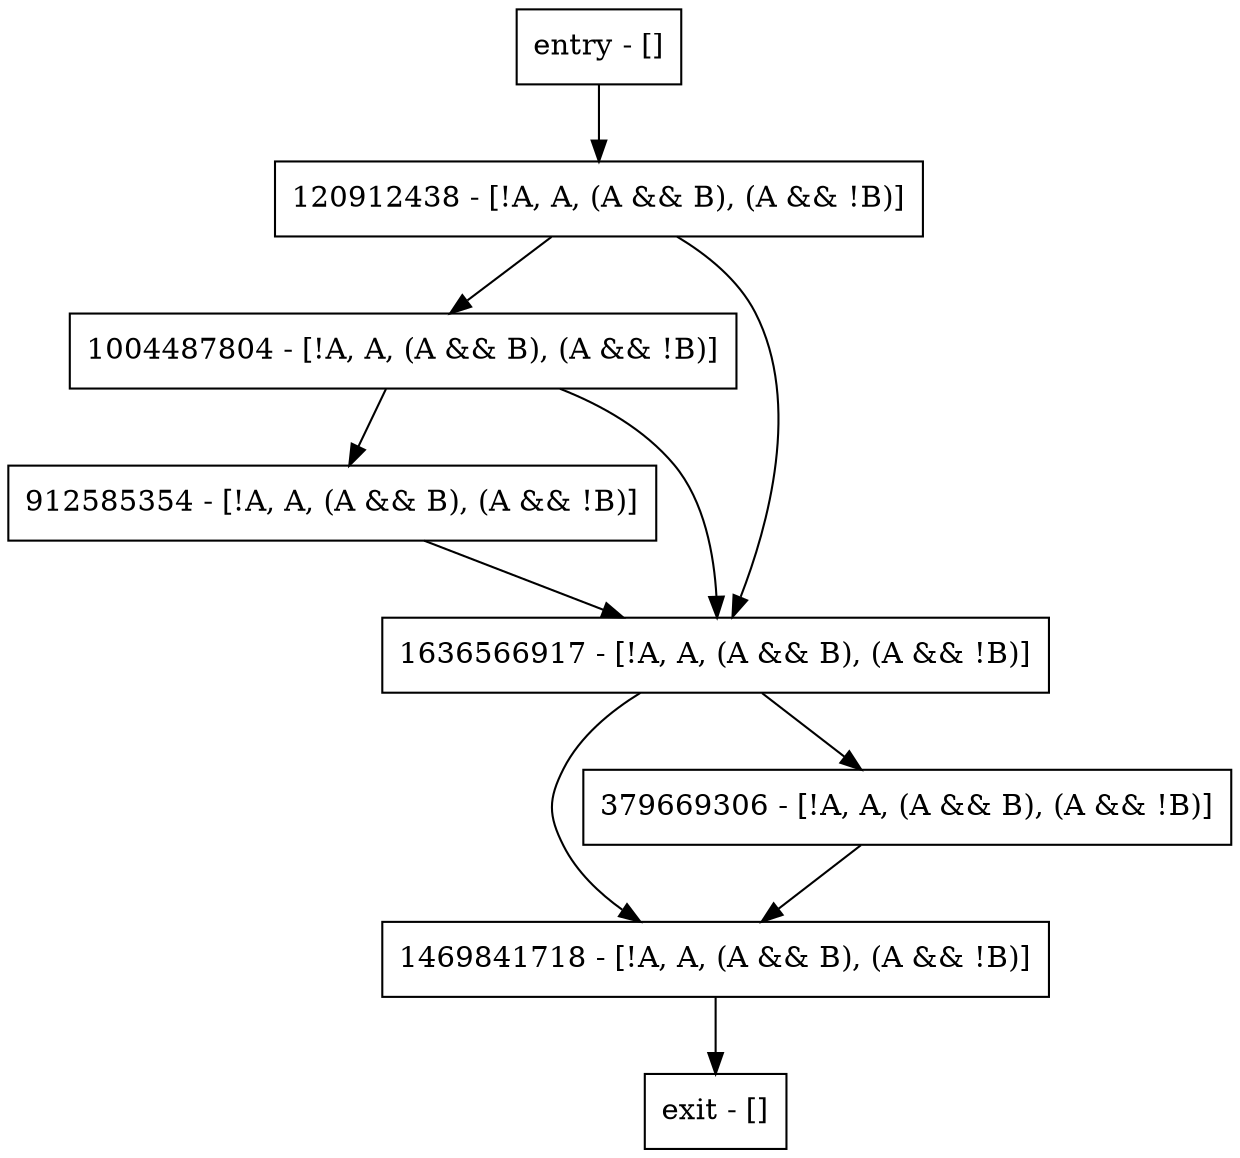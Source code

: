 digraph main {
node [shape=record];
entry [label="entry - []"];
exit [label="exit - []"];
120912438 [label="120912438 - [!A, A, (A && B), (A && !B)]"];
1469841718 [label="1469841718 - [!A, A, (A && B), (A && !B)]"];
1004487804 [label="1004487804 - [!A, A, (A && B), (A && !B)]"];
912585354 [label="912585354 - [!A, A, (A && B), (A && !B)]"];
379669306 [label="379669306 - [!A, A, (A && B), (A && !B)]"];
1636566917 [label="1636566917 - [!A, A, (A && B), (A && !B)]"];
entry;
exit;
entry -> 120912438;
120912438 -> 1004487804;
120912438 -> 1636566917;
1469841718 -> exit;
1004487804 -> 912585354;
1004487804 -> 1636566917;
912585354 -> 1636566917;
379669306 -> 1469841718;
1636566917 -> 1469841718;
1636566917 -> 379669306;
}
